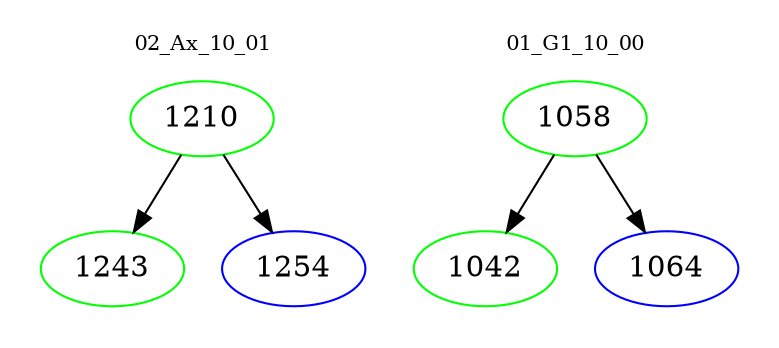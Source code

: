 digraph{
subgraph cluster_0 {
color = white
label = "02_Ax_10_01";
fontsize=10;
T0_1210 [label="1210", color="green"]
T0_1210 -> T0_1243 [color="black"]
T0_1243 [label="1243", color="green"]
T0_1210 -> T0_1254 [color="black"]
T0_1254 [label="1254", color="blue"]
}
subgraph cluster_1 {
color = white
label = "01_G1_10_00";
fontsize=10;
T1_1058 [label="1058", color="green"]
T1_1058 -> T1_1042 [color="black"]
T1_1042 [label="1042", color="green"]
T1_1058 -> T1_1064 [color="black"]
T1_1064 [label="1064", color="blue"]
}
}
